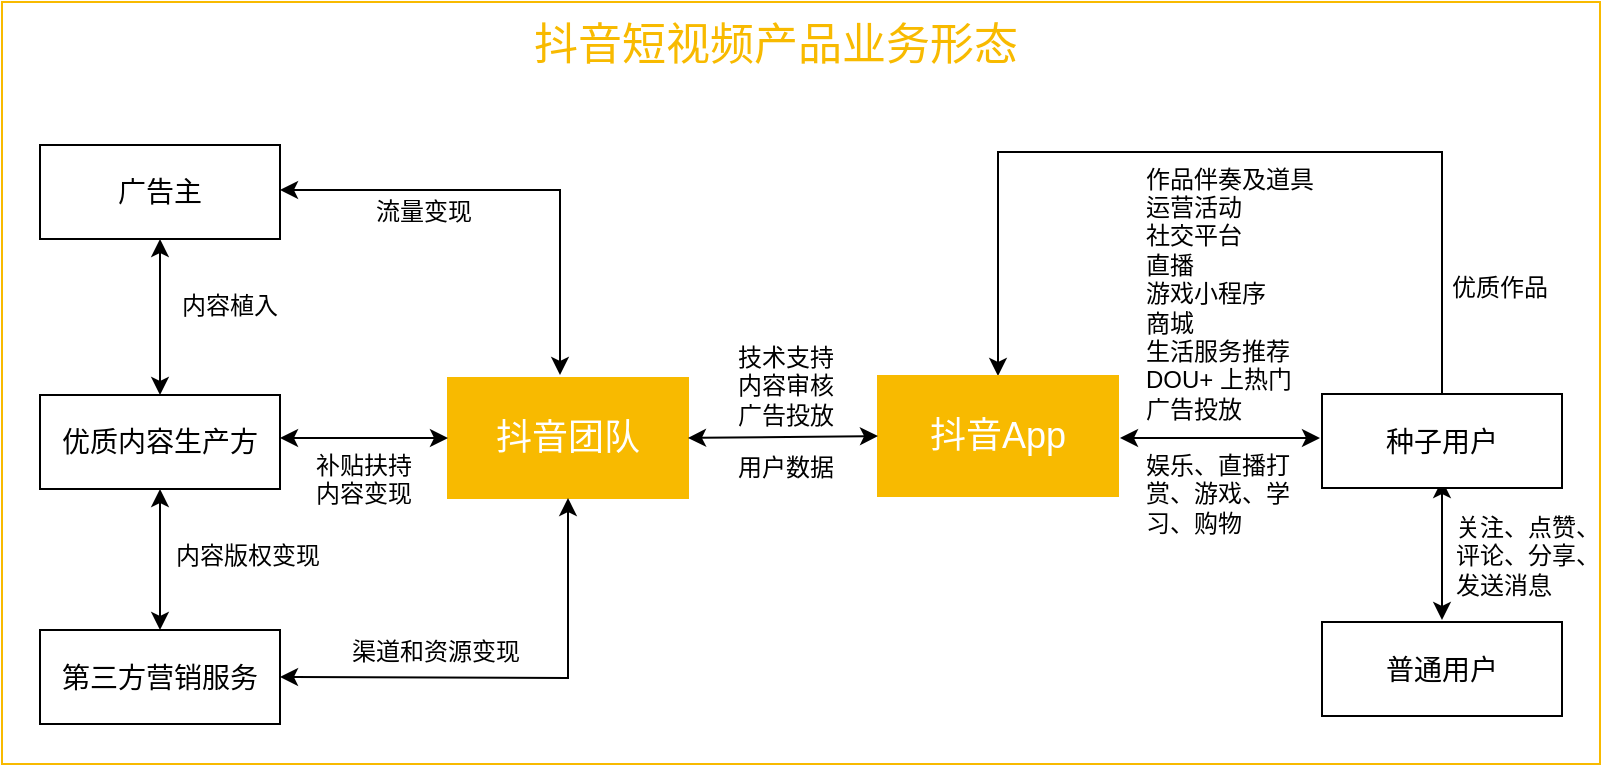 <mxfile version="10.7.7" type="github"><diagram id="U4PxjNhVYuySSaxlguQl" name="Page-1"><mxGraphModel dx="484" dy="723" grid="0" gridSize="10" guides="1" tooltips="1" connect="1" arrows="1" fold="1" page="1" pageScale="1" pageWidth="827" pageHeight="1169" math="0" shadow="0"><root><mxCell id="0"/><mxCell id="1" parent="0"/><mxCell id="hEuBNhYK7VFDNIhtqNF6-36" value="" style="rounded=0;whiteSpace=wrap;html=1;fontFamily=Helvetica;fontSize=22;fontColor=#F8BA00;strokeColor=#F8BA00;" vertex="1" parent="1"><mxGeometry x="844" y="91" width="799" height="381" as="geometry"/></mxCell><mxCell id="hEuBNhYK7VFDNIhtqNF6-1" value="抖音团队" style="rounded=0;whiteSpace=wrap;html=1;strokeColor=#F8BA00;fillColor=#F8BA00;fontColor=#FFFFFF;fontFamily=Helvetica;fontSize=18;" vertex="1" parent="1"><mxGeometry x="1067" y="279" width="120" height="60" as="geometry"/></mxCell><mxCell id="hEuBNhYK7VFDNIhtqNF6-3" value="技术支持&lt;br&gt;内容审核&lt;br&gt;广告投放&lt;br&gt;&lt;br&gt;" style="text;html=1;strokeColor=none;fillColor=none;align=left;verticalAlign=middle;whiteSpace=wrap;rounded=0;flipV=1;" vertex="1" parent="1"><mxGeometry x="1210" y="279.5" width="140" height="20" as="geometry"/></mxCell><mxCell id="hEuBNhYK7VFDNIhtqNF6-4" value="娱乐、直播打赏、游戏、学习、购物&lt;br&gt;" style="text;html=1;strokeColor=none;fillColor=none;align=left;verticalAlign=middle;whiteSpace=wrap;rounded=0;" vertex="1" parent="1"><mxGeometry x="1414" y="326.5" width="80" height="20" as="geometry"/></mxCell><mxCell id="hEuBNhYK7VFDNIhtqNF6-5" style="edgeStyle=orthogonalEdgeStyle;rounded=0;orthogonalLoop=1;jettySize=auto;html=1;entryX=0.5;entryY=0;entryDx=0;entryDy=0;exitX=0.5;exitY=0;exitDx=0;exitDy=0;" edge="1" parent="1" source="hEuBNhYK7VFDNIhtqNF6-31" target="hEuBNhYK7VFDNIhtqNF6-9"><mxGeometry relative="1" as="geometry"><mxPoint x="1313" y="277.5" as="targetPoint"/><Array as="points"><mxPoint x="1564" y="166"/><mxPoint x="1342" y="166"/></Array><mxPoint x="1564" y="278" as="sourcePoint"/></mxGeometry></mxCell><mxCell id="hEuBNhYK7VFDNIhtqNF6-7" value="&lt;span&gt;作品伴奏及道具&lt;/span&gt;&lt;br&gt;&lt;span&gt;运营活动&lt;/span&gt;&lt;br&gt;&lt;span&gt;社交平台&lt;br&gt;&lt;/span&gt;直播&lt;br&gt;游戏小&lt;span&gt;程序&lt;/span&gt;&lt;br&gt;&lt;span&gt;商城&lt;br&gt;生活服务推荐&lt;br&gt;DOU+ 上热门&lt;br&gt;广告投放&lt;br&gt;&lt;/span&gt;&lt;br&gt;" style="text;html=1;strokeColor=none;fillColor=none;align=left;verticalAlign=middle;whiteSpace=wrap;rounded=0;" vertex="1" parent="1"><mxGeometry x="1414" y="233.5" width="140" height="20" as="geometry"/></mxCell><mxCell id="hEuBNhYK7VFDNIhtqNF6-9" value="抖音App&lt;br style=&quot;font-size: 18px;&quot;&gt;" style="rounded=0;whiteSpace=wrap;html=1;strokeColor=#F8BA00;fillColor=#F8BA00;fontColor=#FFFFFF;fontFamily=Helvetica;fontSize=18;" vertex="1" parent="1"><mxGeometry x="1282" y="278" width="120" height="60" as="geometry"/></mxCell><mxCell id="hEuBNhYK7VFDNIhtqNF6-10" value="优质作品" style="text;html=1;strokeColor=none;fillColor=none;align=left;verticalAlign=middle;whiteSpace=wrap;rounded=0;glass=0;" vertex="1" parent="1"><mxGeometry x="1567" y="223.5" width="59" height="20" as="geometry"/></mxCell><mxCell id="hEuBNhYK7VFDNIhtqNF6-11" value="关注、点赞、评论、分享、发送消息&lt;br&gt;" style="text;html=1;strokeColor=none;fillColor=none;align=left;verticalAlign=middle;whiteSpace=wrap;rounded=0;" vertex="1" parent="1"><mxGeometry x="1569" y="357.5" width="84" height="20" as="geometry"/></mxCell><mxCell id="hEuBNhYK7VFDNIhtqNF6-12" value="" style="endArrow=classic;startArrow=classic;html=1;exitX=0.5;exitY=0;exitDx=0;exitDy=0;" edge="1" parent="1"><mxGeometry width="50" height="50" relative="1" as="geometry"><mxPoint x="1564" y="400" as="sourcePoint"/><mxPoint x="1564" y="330" as="targetPoint"/></mxGeometry></mxCell><mxCell id="hEuBNhYK7VFDNIhtqNF6-13" value="用户数据&lt;br&gt;" style="text;html=1;strokeColor=none;fillColor=none;align=left;verticalAlign=middle;whiteSpace=wrap;rounded=0;flipV=1;fontColor=#000000;" vertex="1" parent="1"><mxGeometry x="1210" y="313.5" width="53" height="20" as="geometry"/></mxCell><mxCell id="hEuBNhYK7VFDNIhtqNF6-15" value="第三方营销服务" style="rounded=0;whiteSpace=wrap;html=1;fontSize=14;" vertex="1" parent="1"><mxGeometry x="863" y="405" width="120" height="47" as="geometry"/></mxCell><mxCell id="hEuBNhYK7VFDNIhtqNF6-16" value="流量变现&lt;br&gt;" style="text;html=1;strokeColor=none;fillColor=none;align=left;verticalAlign=middle;whiteSpace=wrap;rounded=0;" vertex="1" parent="1"><mxGeometry x="1028.5" y="186" width="140" height="20" as="geometry"/></mxCell><mxCell id="hEuBNhYK7VFDNIhtqNF6-17" value="补贴扶持&lt;br&gt;内容变现&lt;br&gt;&lt;br&gt;" style="text;html=1;strokeColor=none;fillColor=none;align=left;verticalAlign=middle;whiteSpace=wrap;rounded=0;" vertex="1" parent="1"><mxGeometry x="999" y="326.5" width="57" height="20" as="geometry"/></mxCell><mxCell id="hEuBNhYK7VFDNIhtqNF6-18" value="内容版权变现" style="text;html=1;" vertex="1" parent="1"><mxGeometry x="929" y="354" width="70" height="30" as="geometry"/></mxCell><mxCell id="hEuBNhYK7VFDNIhtqNF6-19" value="渠道和资源变现" style="text;html=1;" vertex="1" parent="1"><mxGeometry x="1016.5" y="402" width="70" height="30" as="geometry"/></mxCell><mxCell id="hEuBNhYK7VFDNIhtqNF6-20" value="" style="endArrow=classic;startArrow=classic;html=1;entryX=0.5;entryY=1;entryDx=0;entryDy=0;exitX=1;exitY=0.5;exitDx=0;exitDy=0;rounded=0;" edge="1" parent="1" source="hEuBNhYK7VFDNIhtqNF6-15" target="hEuBNhYK7VFDNIhtqNF6-1"><mxGeometry width="50" height="50" relative="1" as="geometry"><mxPoint x="983" y="497.5" as="sourcePoint"/><mxPoint x="1033" y="447.5" as="targetPoint"/><Array as="points"><mxPoint x="1127" y="429"/></Array></mxGeometry></mxCell><mxCell id="hEuBNhYK7VFDNIhtqNF6-21" value="" style="endArrow=classic;startArrow=classic;html=1;entryX=0.5;entryY=1;entryDx=0;entryDy=0;exitX=0.5;exitY=0;exitDx=0;exitDy=0;" edge="1" parent="1" target="hEuBNhYK7VFDNIhtqNF6-30" source="hEuBNhYK7VFDNIhtqNF6-15"><mxGeometry width="50" height="50" relative="1" as="geometry"><mxPoint x="923" y="400" as="sourcePoint"/><mxPoint x="923" y="339" as="targetPoint"/></mxGeometry></mxCell><mxCell id="hEuBNhYK7VFDNIhtqNF6-22" value="" style="endArrow=classic;startArrow=classic;html=1;entryX=0;entryY=0.5;entryDx=0;entryDy=0;exitX=1;exitY=0.5;exitDx=0;exitDy=0;" edge="1" parent="1" target="hEuBNhYK7VFDNIhtqNF6-1"><mxGeometry width="50" height="50" relative="1" as="geometry"><mxPoint x="983" y="309" as="sourcePoint"/><mxPoint x="1043" y="287.5" as="targetPoint"/></mxGeometry></mxCell><mxCell id="hEuBNhYK7VFDNIhtqNF6-23" value="" style="endArrow=classic;startArrow=classic;html=1;exitX=1;exitY=0.5;exitDx=0;exitDy=0;entryX=0;entryY=0.5;entryDx=0;entryDy=0;" edge="1" parent="1" source="hEuBNhYK7VFDNIhtqNF6-1" target="hEuBNhYK7VFDNIhtqNF6-9"><mxGeometry width="50" height="50" relative="1" as="geometry"><mxPoint x="1243" y="367.5" as="sourcePoint"/><mxPoint x="1293" y="317.5" as="targetPoint"/></mxGeometry></mxCell><mxCell id="hEuBNhYK7VFDNIhtqNF6-24" value="" style="endArrow=classic;startArrow=classic;html=1;" edge="1" parent="1"><mxGeometry width="50" height="50" relative="1" as="geometry"><mxPoint x="1403" y="309" as="sourcePoint"/><mxPoint x="1503" y="309" as="targetPoint"/></mxGeometry></mxCell><mxCell id="hEuBNhYK7VFDNIhtqNF6-25" value="" style="endArrow=classic;startArrow=classic;html=1;exitX=1;exitY=0.5;exitDx=0;exitDy=0;spacing=2;endSize=6;startSize=6;rounded=0;" edge="1" parent="1"><mxGeometry width="50" height="50" relative="1" as="geometry"><mxPoint x="983" y="185" as="sourcePoint"/><mxPoint x="1123" y="277.5" as="targetPoint"/><Array as="points"><mxPoint x="1052" y="185"/><mxPoint x="1123" y="185"/></Array></mxGeometry></mxCell><mxCell id="hEuBNhYK7VFDNIhtqNF6-26" value="" style="endArrow=classic;startArrow=classic;html=1;exitX=0.5;exitY=0;exitDx=0;exitDy=0;" edge="1" parent="1" source="hEuBNhYK7VFDNIhtqNF6-30" target="hEuBNhYK7VFDNIhtqNF6-28"><mxGeometry width="50" height="50" relative="1" as="geometry"><mxPoint x="923" y="279" as="sourcePoint"/><mxPoint x="923" y="215" as="targetPoint"/></mxGeometry></mxCell><mxCell id="hEuBNhYK7VFDNIhtqNF6-27" value="内容植入" style="text;html=1;strokeColor=none;fillColor=none;align=left;verticalAlign=middle;whiteSpace=wrap;rounded=0;" vertex="1" parent="1"><mxGeometry x="932" y="233" width="141" height="19" as="geometry"/></mxCell><mxCell id="hEuBNhYK7VFDNIhtqNF6-28" value="广告主" style="rounded=0;whiteSpace=wrap;html=1;fontSize=14;" vertex="1" parent="1"><mxGeometry x="863" y="162.5" width="120" height="47" as="geometry"/></mxCell><mxCell id="hEuBNhYK7VFDNIhtqNF6-30" value="优质内容生产方" style="rounded=0;whiteSpace=wrap;html=1;fontSize=14;" vertex="1" parent="1"><mxGeometry x="863" y="287.5" width="120" height="47" as="geometry"/></mxCell><mxCell id="hEuBNhYK7VFDNIhtqNF6-31" value="种子用户" style="rounded=0;whiteSpace=wrap;html=1;fontSize=14;" vertex="1" parent="1"><mxGeometry x="1504" y="287" width="120" height="47" as="geometry"/></mxCell><mxCell id="hEuBNhYK7VFDNIhtqNF6-32" value="普通用户" style="rounded=0;whiteSpace=wrap;html=1;fontSize=14;" vertex="1" parent="1"><mxGeometry x="1504" y="401" width="120" height="47" as="geometry"/></mxCell><mxCell id="hEuBNhYK7VFDNIhtqNF6-33" value="抖音短视频产品业务形态&lt;br style=&quot;font-size: 22px&quot;&gt;" style="text;html=1;strokeColor=none;fillColor=none;align=left;verticalAlign=middle;whiteSpace=wrap;rounded=0;flipV=1;fontColor=#F8BA00;fontStyle=0;fontSize=22;fontFamily=Helvetica;" vertex="1" parent="1"><mxGeometry x="1107.5" y="103" width="272" height="20" as="geometry"/></mxCell></root></mxGraphModel></diagram></mxfile>
